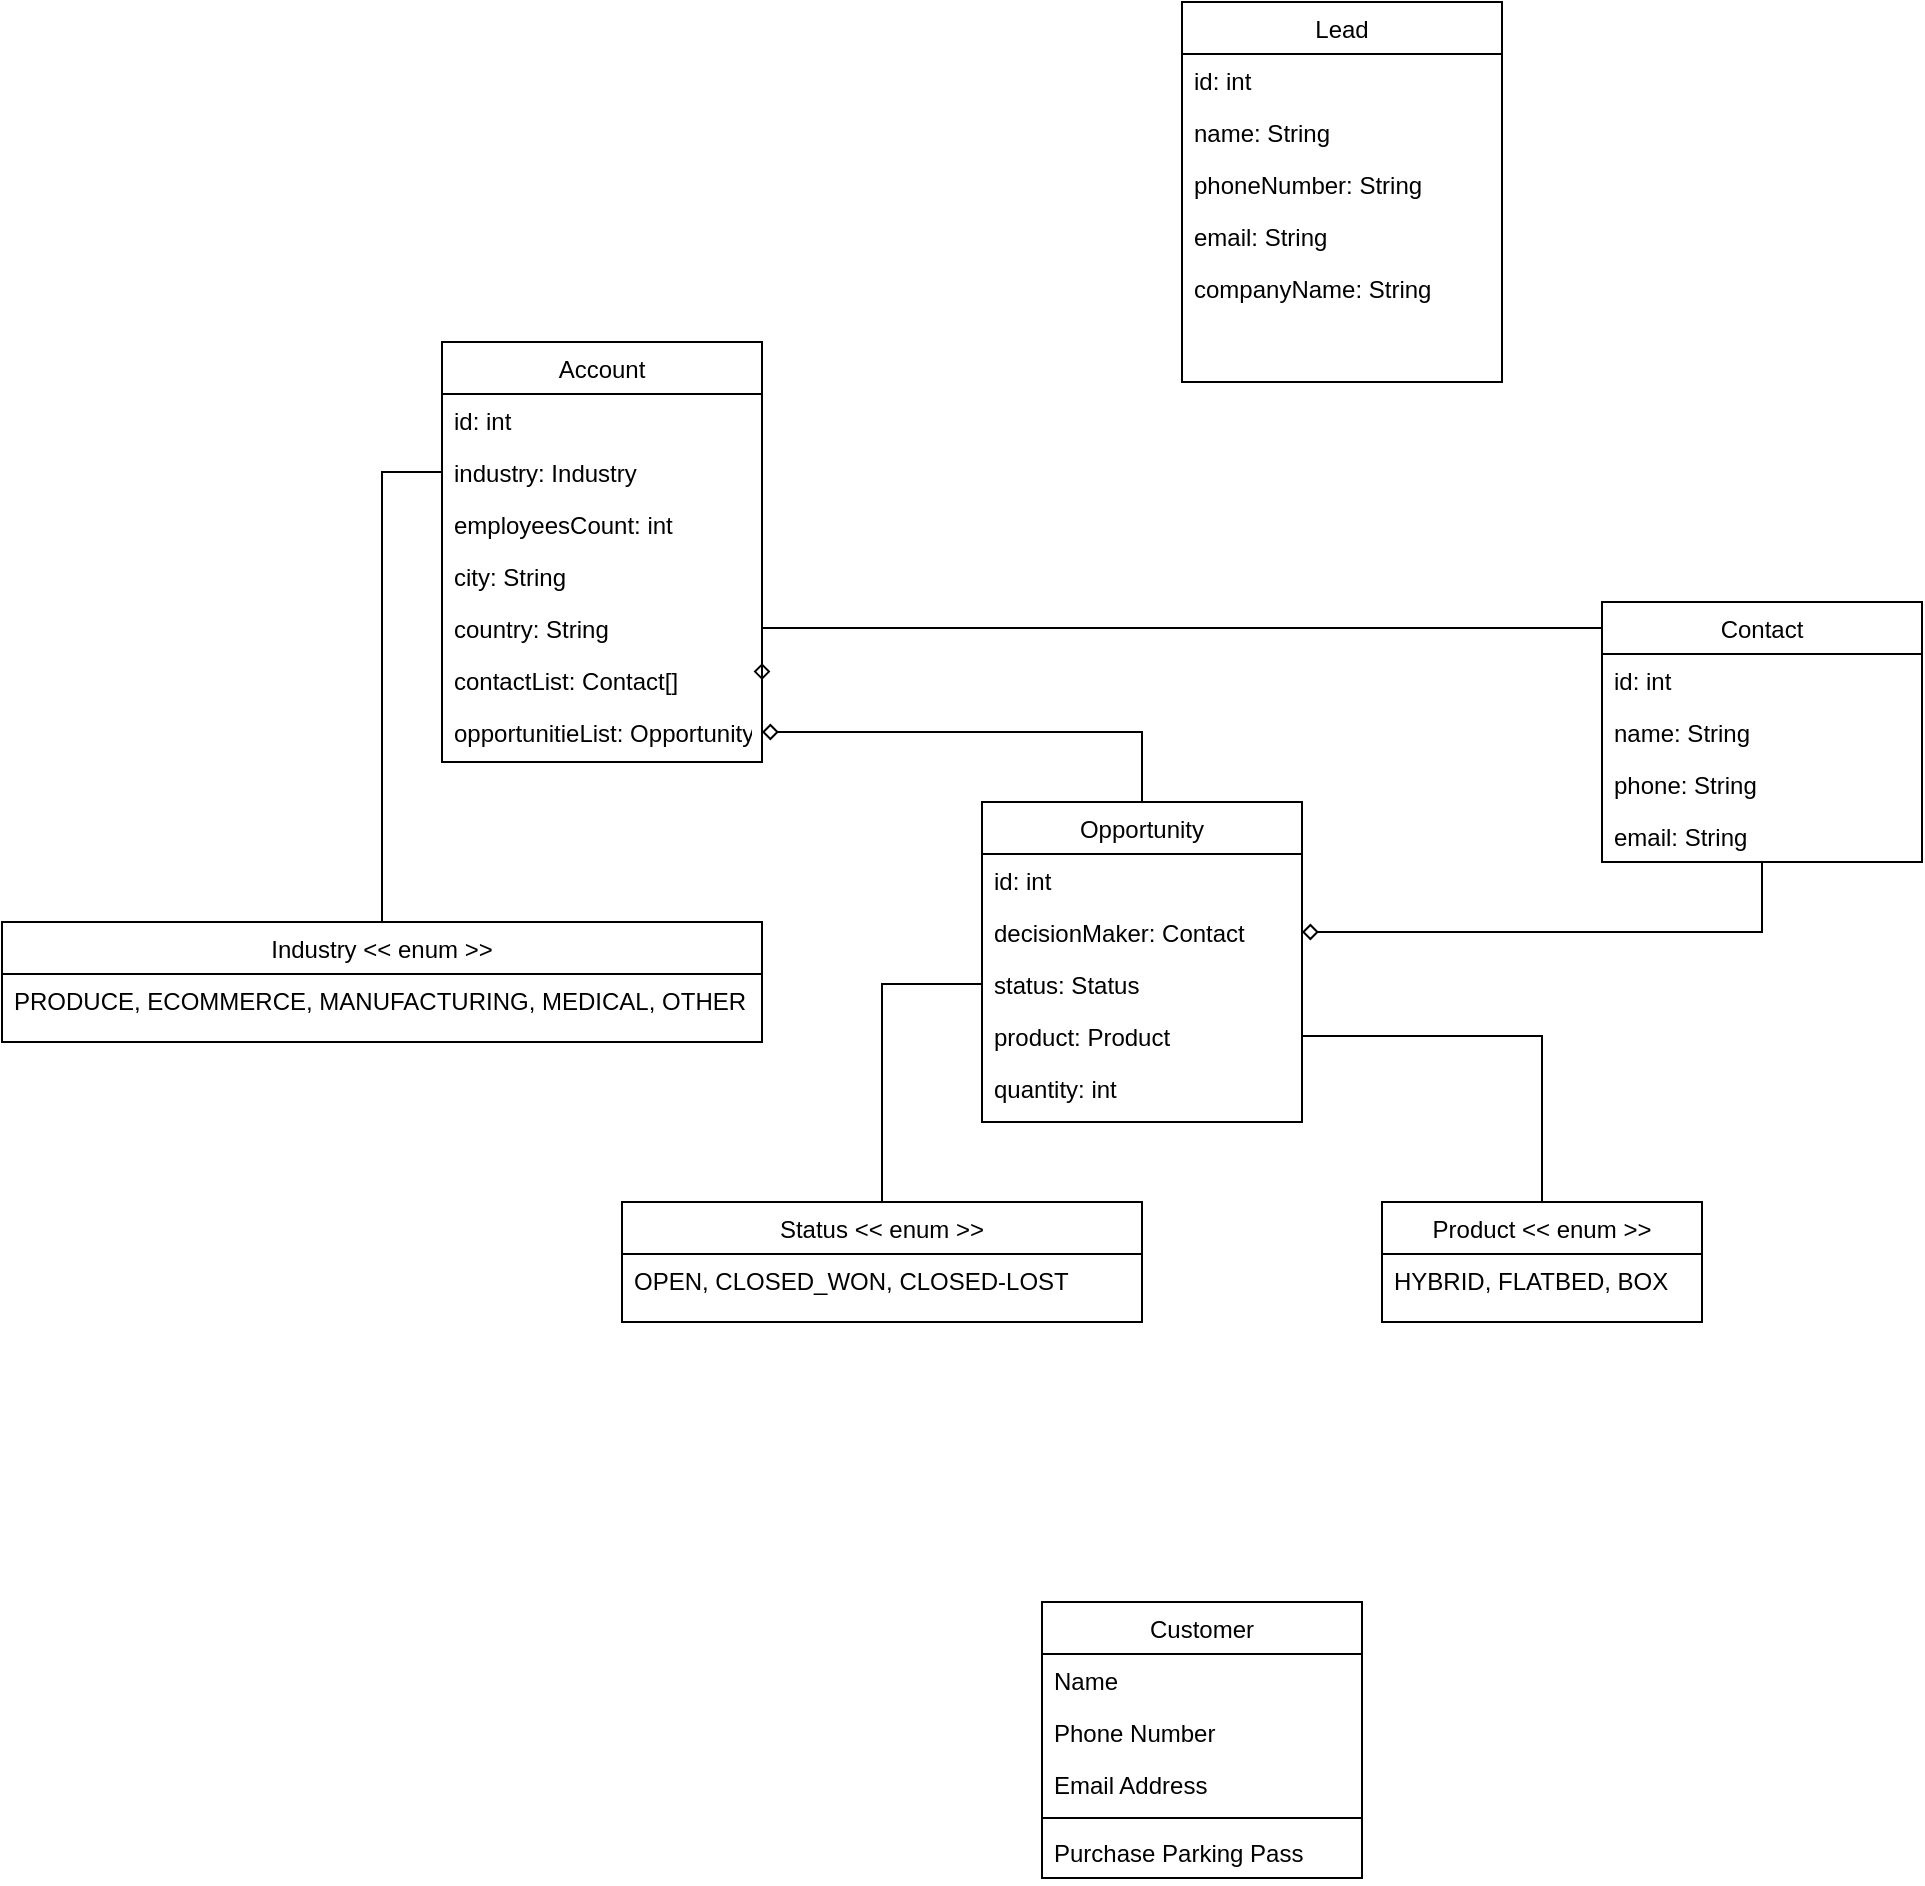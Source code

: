 <mxfile version="20.1.1" type="device"><diagram id="C5RBs43oDa-KdzZeNtuy" name="Page-1"><mxGraphModel dx="2013" dy="1906" grid="1" gridSize="10" guides="1" tooltips="1" connect="1" arrows="1" fold="1" page="1" pageScale="1" pageWidth="827" pageHeight="1169" math="0" shadow="0"><root><mxCell id="WIyWlLk6GJQsqaUBKTNV-0"/><mxCell id="WIyWlLk6GJQsqaUBKTNV-1" parent="WIyWlLk6GJQsqaUBKTNV-0"/><mxCell id="zkfFHV4jXpPFQw0GAbJ--0" value="Lead" style="swimlane;fontStyle=0;align=center;verticalAlign=top;childLayout=stackLayout;horizontal=1;startSize=26;horizontalStack=0;resizeParent=1;resizeLast=0;collapsible=1;marginBottom=0;rounded=0;shadow=0;strokeWidth=1;" parent="WIyWlLk6GJQsqaUBKTNV-1" vertex="1"><mxGeometry x="170" y="-60" width="160" height="190" as="geometry"><mxRectangle x="230" y="140" width="160" height="26" as="alternateBounds"/></mxGeometry></mxCell><mxCell id="c6gYtdJWWNHuCRGwtT2l-10" value="id: int" style="text;align=left;verticalAlign=top;spacingLeft=4;spacingRight=4;overflow=hidden;rotatable=0;points=[[0,0.5],[1,0.5]];portConstraint=eastwest;" vertex="1" parent="zkfFHV4jXpPFQw0GAbJ--0"><mxGeometry y="26" width="160" height="26" as="geometry"/></mxCell><mxCell id="zkfFHV4jXpPFQw0GAbJ--1" value="name: String" style="text;align=left;verticalAlign=top;spacingLeft=4;spacingRight=4;overflow=hidden;rotatable=0;points=[[0,0.5],[1,0.5]];portConstraint=eastwest;" parent="zkfFHV4jXpPFQw0GAbJ--0" vertex="1"><mxGeometry y="52" width="160" height="26" as="geometry"/></mxCell><mxCell id="zkfFHV4jXpPFQw0GAbJ--2" value="phoneNumber: String" style="text;align=left;verticalAlign=top;spacingLeft=4;spacingRight=4;overflow=hidden;rotatable=0;points=[[0,0.5],[1,0.5]];portConstraint=eastwest;rounded=0;shadow=0;html=0;" parent="zkfFHV4jXpPFQw0GAbJ--0" vertex="1"><mxGeometry y="78" width="160" height="26" as="geometry"/></mxCell><mxCell id="zkfFHV4jXpPFQw0GAbJ--3" value="email: String" style="text;align=left;verticalAlign=top;spacingLeft=4;spacingRight=4;overflow=hidden;rotatable=0;points=[[0,0.5],[1,0.5]];portConstraint=eastwest;rounded=0;shadow=0;html=0;" parent="zkfFHV4jXpPFQw0GAbJ--0" vertex="1"><mxGeometry y="104" width="160" height="26" as="geometry"/></mxCell><mxCell id="c6gYtdJWWNHuCRGwtT2l-9" value="companyName: String" style="text;align=left;verticalAlign=top;spacingLeft=4;spacingRight=4;overflow=hidden;rotatable=0;points=[[0,0.5],[1,0.5]];portConstraint=eastwest;rounded=0;shadow=0;html=0;" vertex="1" parent="zkfFHV4jXpPFQw0GAbJ--0"><mxGeometry y="130" width="160" height="26" as="geometry"/></mxCell><mxCell id="Ro1PSNQykEGbdcAfcf3c-0" value="Account" style="swimlane;fontStyle=0;align=center;verticalAlign=top;childLayout=stackLayout;horizontal=1;startSize=26;horizontalStack=0;resizeParent=1;resizeLast=0;collapsible=1;marginBottom=0;rounded=0;shadow=0;strokeWidth=1;" parent="WIyWlLk6GJQsqaUBKTNV-1" vertex="1"><mxGeometry x="-200" y="110" width="160" height="210" as="geometry"><mxRectangle x="230" y="140" width="160" height="26" as="alternateBounds"/></mxGeometry></mxCell><mxCell id="c6gYtdJWWNHuCRGwtT2l-19" value="id: int" style="text;align=left;verticalAlign=top;spacingLeft=4;spacingRight=4;overflow=hidden;rotatable=0;points=[[0,0.5],[1,0.5]];portConstraint=eastwest;" vertex="1" parent="Ro1PSNQykEGbdcAfcf3c-0"><mxGeometry y="26" width="160" height="26" as="geometry"/></mxCell><mxCell id="Ro1PSNQykEGbdcAfcf3c-1" value="industry: Industry" style="text;align=left;verticalAlign=top;spacingLeft=4;spacingRight=4;overflow=hidden;rotatable=0;points=[[0,0.5],[1,0.5]];portConstraint=eastwest;" parent="Ro1PSNQykEGbdcAfcf3c-0" vertex="1"><mxGeometry y="52" width="160" height="26" as="geometry"/></mxCell><mxCell id="Ro1PSNQykEGbdcAfcf3c-2" value="employeesCount: int" style="text;align=left;verticalAlign=top;spacingLeft=4;spacingRight=4;overflow=hidden;rotatable=0;points=[[0,0.5],[1,0.5]];portConstraint=eastwest;rounded=0;shadow=0;html=0;" parent="Ro1PSNQykEGbdcAfcf3c-0" vertex="1"><mxGeometry y="78" width="160" height="26" as="geometry"/></mxCell><mxCell id="Ro1PSNQykEGbdcAfcf3c-3" value="city: String" style="text;align=left;verticalAlign=top;spacingLeft=4;spacingRight=4;overflow=hidden;rotatable=0;points=[[0,0.5],[1,0.5]];portConstraint=eastwest;rounded=0;shadow=0;html=0;" parent="Ro1PSNQykEGbdcAfcf3c-0" vertex="1"><mxGeometry y="104" width="160" height="26" as="geometry"/></mxCell><mxCell id="c6gYtdJWWNHuCRGwtT2l-11" value="country: String" style="text;align=left;verticalAlign=top;spacingLeft=4;spacingRight=4;overflow=hidden;rotatable=0;points=[[0,0.5],[1,0.5]];portConstraint=eastwest;rounded=0;shadow=0;html=0;" vertex="1" parent="Ro1PSNQykEGbdcAfcf3c-0"><mxGeometry y="130" width="160" height="26" as="geometry"/></mxCell><mxCell id="c6gYtdJWWNHuCRGwtT2l-12" value="contactList: Contact[]" style="text;align=left;verticalAlign=top;spacingLeft=4;spacingRight=4;overflow=hidden;rotatable=0;points=[[0,0.5],[1,0.5]];portConstraint=eastwest;rounded=0;shadow=0;html=0;" vertex="1" parent="Ro1PSNQykEGbdcAfcf3c-0"><mxGeometry y="156" width="160" height="26" as="geometry"/></mxCell><mxCell id="c6gYtdJWWNHuCRGwtT2l-13" value="opportunitieList: Opportunity[]" style="text;align=left;verticalAlign=top;spacingLeft=4;spacingRight=4;overflow=hidden;rotatable=0;points=[[0,0.5],[1,0.5]];portConstraint=eastwest;rounded=0;shadow=0;html=0;" vertex="1" parent="Ro1PSNQykEGbdcAfcf3c-0"><mxGeometry y="182" width="160" height="26" as="geometry"/></mxCell><mxCell id="Ro1PSNQykEGbdcAfcf3c-56" style="edgeStyle=orthogonalEdgeStyle;rounded=0;orthogonalLoop=1;jettySize=auto;html=1;entryX=1;entryY=0.5;entryDx=0;entryDy=0;endArrow=diamond;endFill=0;" parent="WIyWlLk6GJQsqaUBKTNV-1" source="Ro1PSNQykEGbdcAfcf3c-6" target="Ro1PSNQykEGbdcAfcf3c-13" edge="1"><mxGeometry relative="1" as="geometry"/></mxCell><mxCell id="c6gYtdJWWNHuCRGwtT2l-15" style="edgeStyle=orthogonalEdgeStyle;rounded=0;orthogonalLoop=1;jettySize=auto;html=1;entryX=1;entryY=0.5;entryDx=0;entryDy=0;endArrow=diamond;endFill=0;" edge="1" parent="WIyWlLk6GJQsqaUBKTNV-1" source="Ro1PSNQykEGbdcAfcf3c-6" target="c6gYtdJWWNHuCRGwtT2l-12"><mxGeometry relative="1" as="geometry"><Array as="points"><mxPoint x="290" y="253"/><mxPoint x="290" y="253"/></Array></mxGeometry></mxCell><mxCell id="Ro1PSNQykEGbdcAfcf3c-6" value="Contact" style="swimlane;fontStyle=0;align=center;verticalAlign=top;childLayout=stackLayout;horizontal=1;startSize=26;horizontalStack=0;resizeParent=1;resizeLast=0;collapsible=1;marginBottom=0;rounded=0;shadow=0;strokeWidth=1;" parent="WIyWlLk6GJQsqaUBKTNV-1" vertex="1"><mxGeometry x="380" y="240" width="160" height="130" as="geometry"><mxRectangle x="230" y="140" width="160" height="26" as="alternateBounds"/></mxGeometry></mxCell><mxCell id="c6gYtdJWWNHuCRGwtT2l-17" value="id: int" style="text;align=left;verticalAlign=top;spacingLeft=4;spacingRight=4;overflow=hidden;rotatable=0;points=[[0,0.5],[1,0.5]];portConstraint=eastwest;" vertex="1" parent="Ro1PSNQykEGbdcAfcf3c-6"><mxGeometry y="26" width="160" height="26" as="geometry"/></mxCell><mxCell id="Ro1PSNQykEGbdcAfcf3c-7" value="name: String" style="text;align=left;verticalAlign=top;spacingLeft=4;spacingRight=4;overflow=hidden;rotatable=0;points=[[0,0.5],[1,0.5]];portConstraint=eastwest;" parent="Ro1PSNQykEGbdcAfcf3c-6" vertex="1"><mxGeometry y="52" width="160" height="26" as="geometry"/></mxCell><mxCell id="Ro1PSNQykEGbdcAfcf3c-8" value="phone: String" style="text;align=left;verticalAlign=top;spacingLeft=4;spacingRight=4;overflow=hidden;rotatable=0;points=[[0,0.5],[1,0.5]];portConstraint=eastwest;rounded=0;shadow=0;html=0;" parent="Ro1PSNQykEGbdcAfcf3c-6" vertex="1"><mxGeometry y="78" width="160" height="26" as="geometry"/></mxCell><mxCell id="Ro1PSNQykEGbdcAfcf3c-9" value="email: String" style="text;align=left;verticalAlign=top;spacingLeft=4;spacingRight=4;overflow=hidden;rotatable=0;points=[[0,0.5],[1,0.5]];portConstraint=eastwest;rounded=0;shadow=0;html=0;" parent="Ro1PSNQykEGbdcAfcf3c-6" vertex="1"><mxGeometry y="104" width="160" height="26" as="geometry"/></mxCell><mxCell id="c6gYtdJWWNHuCRGwtT2l-14" style="edgeStyle=orthogonalEdgeStyle;rounded=0;orthogonalLoop=1;jettySize=auto;html=1;entryX=1;entryY=0.5;entryDx=0;entryDy=0;endArrow=diamond;endFill=0;" edge="1" parent="WIyWlLk6GJQsqaUBKTNV-1" source="Ro1PSNQykEGbdcAfcf3c-12" target="c6gYtdJWWNHuCRGwtT2l-13"><mxGeometry relative="1" as="geometry"/></mxCell><mxCell id="Ro1PSNQykEGbdcAfcf3c-12" value="Opportunity" style="swimlane;fontStyle=0;align=center;verticalAlign=top;childLayout=stackLayout;horizontal=1;startSize=26;horizontalStack=0;resizeParent=1;resizeLast=0;collapsible=1;marginBottom=0;rounded=0;shadow=0;strokeWidth=1;" parent="WIyWlLk6GJQsqaUBKTNV-1" vertex="1"><mxGeometry x="70" y="340" width="160" height="160" as="geometry"><mxRectangle x="230" y="140" width="160" height="26" as="alternateBounds"/></mxGeometry></mxCell><mxCell id="c6gYtdJWWNHuCRGwtT2l-16" value="id: int" style="text;align=left;verticalAlign=top;spacingLeft=4;spacingRight=4;overflow=hidden;rotatable=0;points=[[0,0.5],[1,0.5]];portConstraint=eastwest;" vertex="1" parent="Ro1PSNQykEGbdcAfcf3c-12"><mxGeometry y="26" width="160" height="26" as="geometry"/></mxCell><mxCell id="Ro1PSNQykEGbdcAfcf3c-13" value="decisionMaker: Contact" style="text;align=left;verticalAlign=top;spacingLeft=4;spacingRight=4;overflow=hidden;rotatable=0;points=[[0,0.5],[1,0.5]];portConstraint=eastwest;" parent="Ro1PSNQykEGbdcAfcf3c-12" vertex="1"><mxGeometry y="52" width="160" height="26" as="geometry"/></mxCell><mxCell id="Ro1PSNQykEGbdcAfcf3c-40" value="status: Status" style="text;align=left;verticalAlign=top;spacingLeft=4;spacingRight=4;overflow=hidden;rotatable=0;points=[[0,0.5],[1,0.5]];portConstraint=eastwest;" parent="Ro1PSNQykEGbdcAfcf3c-12" vertex="1"><mxGeometry y="78" width="160" height="26" as="geometry"/></mxCell><mxCell id="Ro1PSNQykEGbdcAfcf3c-55" value="product: Product" style="text;align=left;verticalAlign=top;spacingLeft=4;spacingRight=4;overflow=hidden;rotatable=0;points=[[0,0.5],[1,0.5]];portConstraint=eastwest;" parent="Ro1PSNQykEGbdcAfcf3c-12" vertex="1"><mxGeometry y="104" width="160" height="26" as="geometry"/></mxCell><mxCell id="c6gYtdJWWNHuCRGwtT2l-1" value="quantity: int" style="text;align=left;verticalAlign=top;spacingLeft=4;spacingRight=4;overflow=hidden;rotatable=0;points=[[0,0.5],[1,0.5]];portConstraint=eastwest;" vertex="1" parent="Ro1PSNQykEGbdcAfcf3c-12"><mxGeometry y="130" width="160" height="26" as="geometry"/></mxCell><mxCell id="Ro1PSNQykEGbdcAfcf3c-24" value="Customer" style="swimlane;fontStyle=0;align=center;verticalAlign=top;childLayout=stackLayout;horizontal=1;startSize=26;horizontalStack=0;resizeParent=1;resizeLast=0;collapsible=1;marginBottom=0;rounded=0;shadow=0;strokeWidth=1;" parent="WIyWlLk6GJQsqaUBKTNV-1" vertex="1"><mxGeometry x="100" y="740" width="160" height="138" as="geometry"><mxRectangle x="230" y="140" width="160" height="26" as="alternateBounds"/></mxGeometry></mxCell><mxCell id="Ro1PSNQykEGbdcAfcf3c-25" value="Name" style="text;align=left;verticalAlign=top;spacingLeft=4;spacingRight=4;overflow=hidden;rotatable=0;points=[[0,0.5],[1,0.5]];portConstraint=eastwest;" parent="Ro1PSNQykEGbdcAfcf3c-24" vertex="1"><mxGeometry y="26" width="160" height="26" as="geometry"/></mxCell><mxCell id="Ro1PSNQykEGbdcAfcf3c-26" value="Phone Number" style="text;align=left;verticalAlign=top;spacingLeft=4;spacingRight=4;overflow=hidden;rotatable=0;points=[[0,0.5],[1,0.5]];portConstraint=eastwest;rounded=0;shadow=0;html=0;" parent="Ro1PSNQykEGbdcAfcf3c-24" vertex="1"><mxGeometry y="52" width="160" height="26" as="geometry"/></mxCell><mxCell id="Ro1PSNQykEGbdcAfcf3c-27" value="Email Address" style="text;align=left;verticalAlign=top;spacingLeft=4;spacingRight=4;overflow=hidden;rotatable=0;points=[[0,0.5],[1,0.5]];portConstraint=eastwest;rounded=0;shadow=0;html=0;" parent="Ro1PSNQykEGbdcAfcf3c-24" vertex="1"><mxGeometry y="78" width="160" height="26" as="geometry"/></mxCell><mxCell id="Ro1PSNQykEGbdcAfcf3c-28" value="" style="line;html=1;strokeWidth=1;align=left;verticalAlign=middle;spacingTop=-1;spacingLeft=3;spacingRight=3;rotatable=0;labelPosition=right;points=[];portConstraint=eastwest;" parent="Ro1PSNQykEGbdcAfcf3c-24" vertex="1"><mxGeometry y="104" width="160" height="8" as="geometry"/></mxCell><mxCell id="Ro1PSNQykEGbdcAfcf3c-29" value="Purchase Parking Pass" style="text;align=left;verticalAlign=top;spacingLeft=4;spacingRight=4;overflow=hidden;rotatable=0;points=[[0,0.5],[1,0.5]];portConstraint=eastwest;" parent="Ro1PSNQykEGbdcAfcf3c-24" vertex="1"><mxGeometry y="112" width="160" height="26" as="geometry"/></mxCell><mxCell id="c6gYtdJWWNHuCRGwtT2l-0" style="edgeStyle=orthogonalEdgeStyle;rounded=0;orthogonalLoop=1;jettySize=auto;html=1;entryX=1;entryY=0.5;entryDx=0;entryDy=0;endArrow=none;endFill=0;" edge="1" parent="WIyWlLk6GJQsqaUBKTNV-1" source="Ro1PSNQykEGbdcAfcf3c-30" target="Ro1PSNQykEGbdcAfcf3c-55"><mxGeometry relative="1" as="geometry"/></mxCell><mxCell id="Ro1PSNQykEGbdcAfcf3c-30" value="Product &lt;&lt; enum &gt;&gt;" style="swimlane;fontStyle=0;align=center;verticalAlign=top;childLayout=stackLayout;horizontal=1;startSize=26;horizontalStack=0;resizeParent=1;resizeLast=0;collapsible=1;marginBottom=0;rounded=0;shadow=0;strokeWidth=1;" parent="WIyWlLk6GJQsqaUBKTNV-1" vertex="1"><mxGeometry x="270" y="540" width="160" height="60" as="geometry"><mxRectangle x="230" y="140" width="160" height="26" as="alternateBounds"/></mxGeometry></mxCell><mxCell id="c6gYtdJWWNHuCRGwtT2l-18" value="HYBRID, FLATBED, BOX" style="text;align=left;verticalAlign=top;spacingLeft=4;spacingRight=4;overflow=hidden;rotatable=0;points=[[0,0.5],[1,0.5]];portConstraint=eastwest;rounded=0;shadow=0;html=0;" vertex="1" parent="Ro1PSNQykEGbdcAfcf3c-30"><mxGeometry y="26" width="160" height="26" as="geometry"/></mxCell><mxCell id="Ro1PSNQykEGbdcAfcf3c-48" style="edgeStyle=orthogonalEdgeStyle;rounded=0;orthogonalLoop=1;jettySize=auto;html=1;entryX=0;entryY=0.5;entryDx=0;entryDy=0;endArrow=none;endFill=0;" parent="WIyWlLk6GJQsqaUBKTNV-1" source="Ro1PSNQykEGbdcAfcf3c-42" target="Ro1PSNQykEGbdcAfcf3c-40" edge="1"><mxGeometry relative="1" as="geometry"/></mxCell><mxCell id="Ro1PSNQykEGbdcAfcf3c-42" value="Status &lt;&lt; enum &gt;&gt;" style="swimlane;fontStyle=0;align=center;verticalAlign=top;childLayout=stackLayout;horizontal=1;startSize=26;horizontalStack=0;resizeParent=1;resizeLast=0;collapsible=1;marginBottom=0;rounded=0;shadow=0;strokeWidth=1;" parent="WIyWlLk6GJQsqaUBKTNV-1" vertex="1"><mxGeometry x="-110" y="540" width="260" height="60" as="geometry"><mxRectangle x="230" y="140" width="160" height="26" as="alternateBounds"/></mxGeometry></mxCell><mxCell id="Ro1PSNQykEGbdcAfcf3c-43" value="OPEN, CLOSED_WON, CLOSED-LOST" style="text;align=left;verticalAlign=top;spacingLeft=4;spacingRight=4;overflow=hidden;rotatable=0;points=[[0,0.5],[1,0.5]];portConstraint=eastwest;" parent="Ro1PSNQykEGbdcAfcf3c-42" vertex="1"><mxGeometry y="26" width="260" height="26" as="geometry"/></mxCell><mxCell id="c6gYtdJWWNHuCRGwtT2l-22" style="edgeStyle=orthogonalEdgeStyle;rounded=0;orthogonalLoop=1;jettySize=auto;html=1;entryX=0;entryY=0.5;entryDx=0;entryDy=0;endArrow=none;endFill=0;" edge="1" parent="WIyWlLk6GJQsqaUBKTNV-1" source="c6gYtdJWWNHuCRGwtT2l-20" target="Ro1PSNQykEGbdcAfcf3c-1"><mxGeometry relative="1" as="geometry"/></mxCell><mxCell id="c6gYtdJWWNHuCRGwtT2l-20" value="Industry &lt;&lt; enum &gt;&gt;" style="swimlane;fontStyle=0;align=center;verticalAlign=top;childLayout=stackLayout;horizontal=1;startSize=26;horizontalStack=0;resizeParent=1;resizeLast=0;collapsible=1;marginBottom=0;rounded=0;shadow=0;strokeWidth=1;" vertex="1" parent="WIyWlLk6GJQsqaUBKTNV-1"><mxGeometry x="-420" y="400" width="380" height="60" as="geometry"><mxRectangle x="230" y="140" width="160" height="26" as="alternateBounds"/></mxGeometry></mxCell><mxCell id="c6gYtdJWWNHuCRGwtT2l-21" value="PRODUCE, ECOMMERCE, MANUFACTURING, MEDICAL, OTHER" style="text;align=left;verticalAlign=top;spacingLeft=4;spacingRight=4;overflow=hidden;rotatable=0;points=[[0,0.5],[1,0.5]];portConstraint=eastwest;" vertex="1" parent="c6gYtdJWWNHuCRGwtT2l-20"><mxGeometry y="26" width="380" height="26" as="geometry"/></mxCell></root></mxGraphModel></diagram></mxfile>